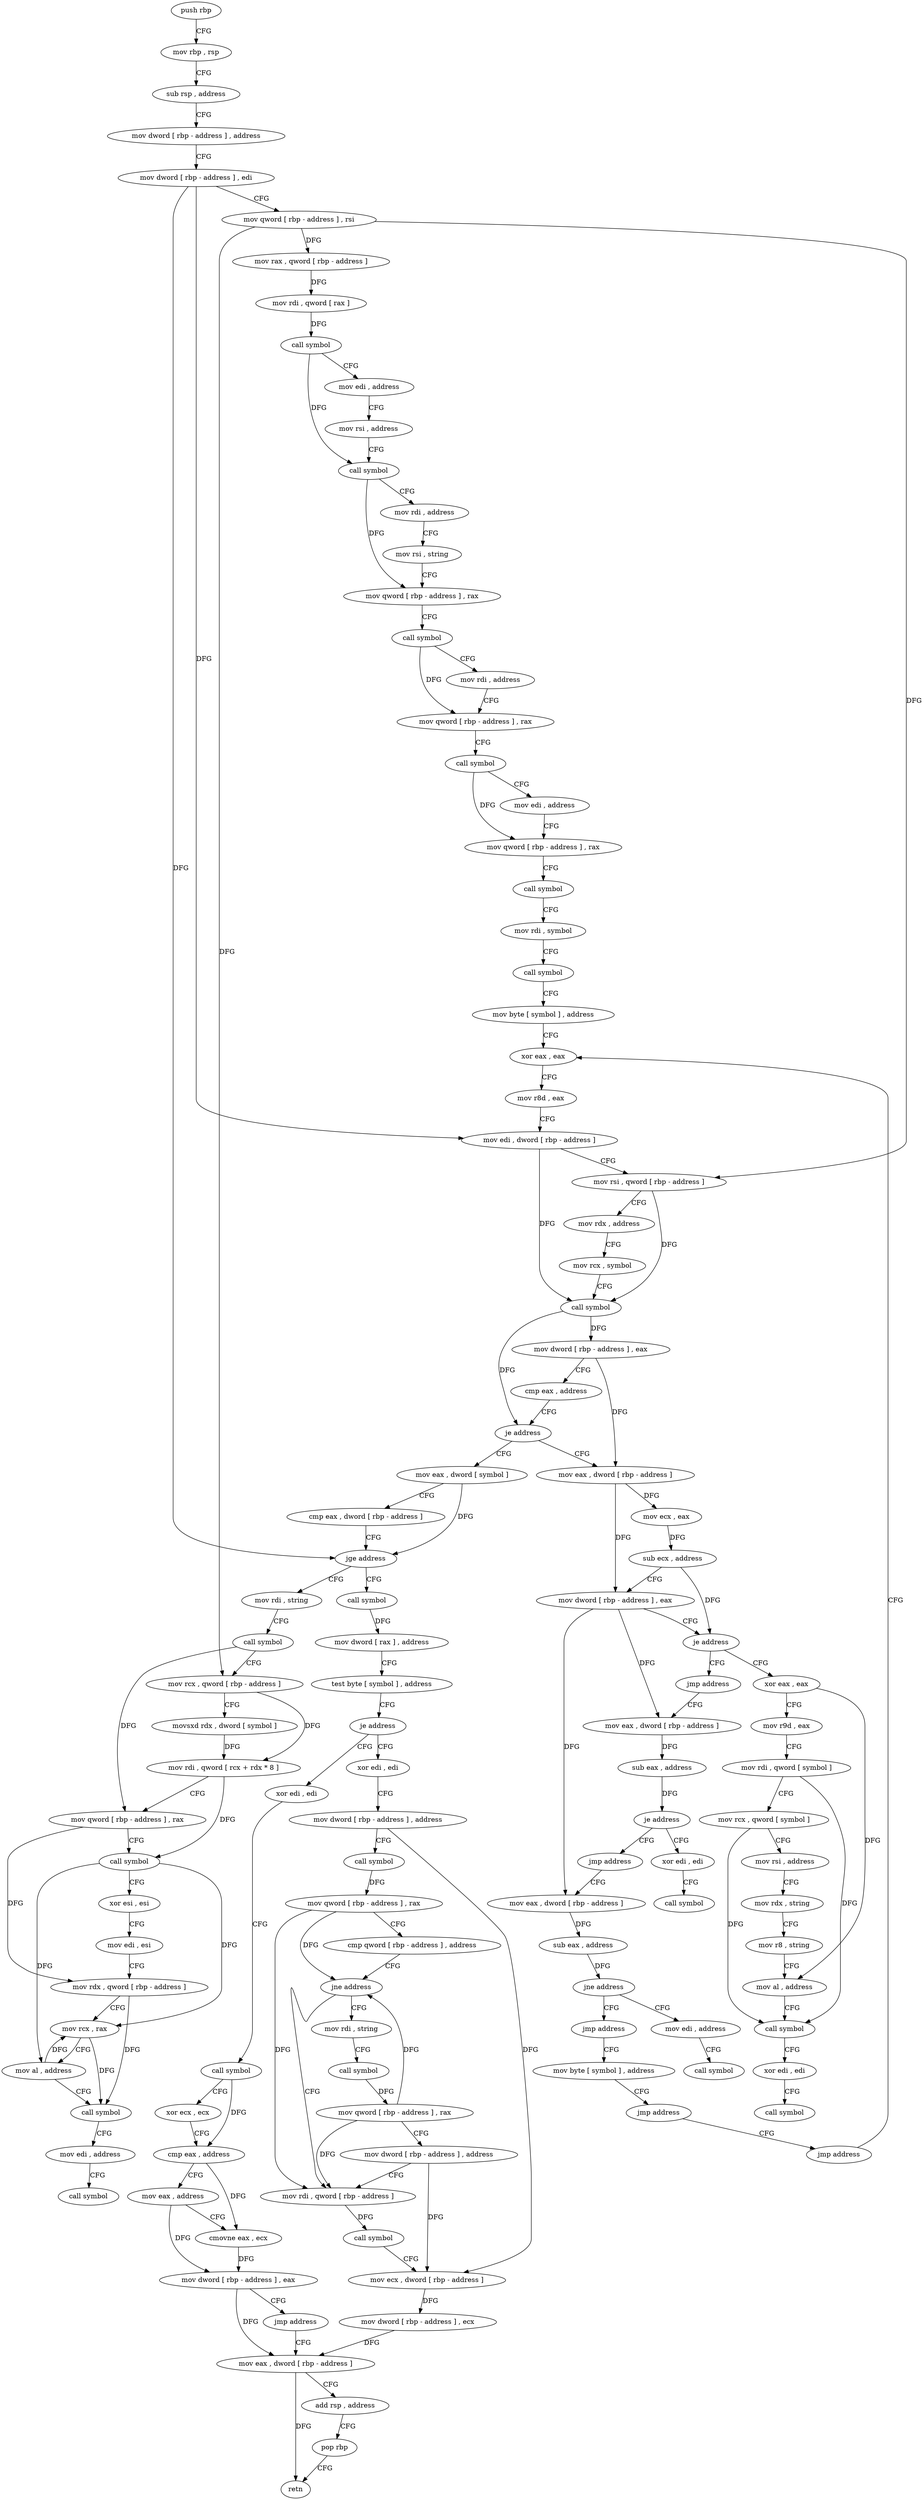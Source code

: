 digraph "func" {
"4200288" [label = "push rbp" ]
"4200289" [label = "mov rbp , rsp" ]
"4200292" [label = "sub rsp , address" ]
"4200296" [label = "mov dword [ rbp - address ] , address" ]
"4200303" [label = "mov dword [ rbp - address ] , edi" ]
"4200306" [label = "mov qword [ rbp - address ] , rsi" ]
"4200310" [label = "mov rax , qword [ rbp - address ]" ]
"4200314" [label = "mov rdi , qword [ rax ]" ]
"4200317" [label = "call symbol" ]
"4200322" [label = "mov edi , address" ]
"4200327" [label = "mov rsi , address" ]
"4200337" [label = "call symbol" ]
"4200342" [label = "mov rdi , address" ]
"4200352" [label = "mov rsi , string" ]
"4200362" [label = "mov qword [ rbp - address ] , rax" ]
"4200366" [label = "call symbol" ]
"4200371" [label = "mov rdi , address" ]
"4200381" [label = "mov qword [ rbp - address ] , rax" ]
"4200385" [label = "call symbol" ]
"4200390" [label = "mov edi , address" ]
"4200395" [label = "mov qword [ rbp - address ] , rax" ]
"4200399" [label = "call symbol" ]
"4200404" [label = "mov rdi , symbol" ]
"4200414" [label = "call symbol" ]
"4200419" [label = "mov byte [ symbol ] , address" ]
"4200427" [label = "xor eax , eax" ]
"4200637" [label = "mov eax , dword [ symbol ]" ]
"4200644" [label = "cmp eax , dword [ rbp - address ]" ]
"4200647" [label = "jge address" ]
"4200721" [label = "call symbol" ]
"4200653" [label = "mov rdi , string" ]
"4200476" [label = "mov eax , dword [ rbp - address ]" ]
"4200479" [label = "mov ecx , eax" ]
"4200481" [label = "sub ecx , address" ]
"4200487" [label = "mov dword [ rbp - address ] , eax" ]
"4200490" [label = "je address" ]
"4200557" [label = "xor eax , eax" ]
"4200496" [label = "jmp address" ]
"4200726" [label = "mov dword [ rax ] , address" ]
"4200732" [label = "test byte [ symbol ] , address" ]
"4200740" [label = "je address" ]
"4200774" [label = "xor edi , edi" ]
"4200746" [label = "xor edi , edi" ]
"4200663" [label = "call symbol" ]
"4200668" [label = "mov rcx , qword [ rbp - address ]" ]
"4200672" [label = "movsxd rdx , dword [ symbol ]" ]
"4200680" [label = "mov rdi , qword [ rcx + rdx * 8 ]" ]
"4200684" [label = "mov qword [ rbp - address ] , rax" ]
"4200688" [label = "call symbol" ]
"4200693" [label = "xor esi , esi" ]
"4200695" [label = "mov edi , esi" ]
"4200697" [label = "mov rdx , qword [ rbp - address ]" ]
"4200701" [label = "mov rcx , rax" ]
"4200704" [label = "mov al , address" ]
"4200706" [label = "call symbol" ]
"4200711" [label = "mov edi , address" ]
"4200716" [label = "call symbol" ]
"4200559" [label = "mov r9d , eax" ]
"4200562" [label = "mov rdi , qword [ symbol ]" ]
"4200570" [label = "mov rcx , qword [ symbol ]" ]
"4200578" [label = "mov rsi , address" ]
"4200588" [label = "mov rdx , string" ]
"4200598" [label = "mov r8 , string" ]
"4200608" [label = "mov al , address" ]
"4200610" [label = "call symbol" ]
"4200615" [label = "xor edi , edi" ]
"4200617" [label = "call symbol" ]
"4200501" [label = "mov eax , dword [ rbp - address ]" ]
"4200776" [label = "mov dword [ rbp - address ] , address" ]
"4200783" [label = "call symbol" ]
"4200788" [label = "mov qword [ rbp - address ] , rax" ]
"4200792" [label = "cmp qword [ rbp - address ] , address" ]
"4200797" [label = "jne address" ]
"4200829" [label = "mov rdi , qword [ rbp - address ]" ]
"4200803" [label = "mov rdi , string" ]
"4200748" [label = "call symbol" ]
"4200753" [label = "xor ecx , ecx" ]
"4200755" [label = "cmp eax , address" ]
"4200758" [label = "mov eax , address" ]
"4200763" [label = "cmovne eax , ecx" ]
"4200766" [label = "mov dword [ rbp - address ] , eax" ]
"4200769" [label = "jmp address" ]
"4200844" [label = "mov eax , dword [ rbp - address ]" ]
"4200504" [label = "sub eax , address" ]
"4200509" [label = "je address" ]
"4200550" [label = "xor edi , edi" ]
"4200515" [label = "jmp address" ]
"4200833" [label = "call symbol" ]
"4200838" [label = "mov ecx , dword [ rbp - address ]" ]
"4200841" [label = "mov dword [ rbp - address ] , ecx" ]
"4200813" [label = "call symbol" ]
"4200818" [label = "mov qword [ rbp - address ] , rax" ]
"4200822" [label = "mov dword [ rbp - address ] , address" ]
"4200847" [label = "add rsp , address" ]
"4200851" [label = "pop rbp" ]
"4200852" [label = "retn" ]
"4200552" [label = "call symbol" ]
"4200520" [label = "mov eax , dword [ rbp - address ]" ]
"4200523" [label = "sub eax , address" ]
"4200526" [label = "jne address" ]
"4200622" [label = "mov edi , address" ]
"4200532" [label = "jmp address" ]
"4200627" [label = "call symbol" ]
"4200537" [label = "mov byte [ symbol ] , address" ]
"4200545" [label = "jmp address" ]
"4200632" [label = "jmp address" ]
"4200429" [label = "mov r8d , eax" ]
"4200432" [label = "mov edi , dword [ rbp - address ]" ]
"4200435" [label = "mov rsi , qword [ rbp - address ]" ]
"4200439" [label = "mov rdx , address" ]
"4200449" [label = "mov rcx , symbol" ]
"4200459" [label = "call symbol" ]
"4200464" [label = "mov dword [ rbp - address ] , eax" ]
"4200467" [label = "cmp eax , address" ]
"4200470" [label = "je address" ]
"4200288" -> "4200289" [ label = "CFG" ]
"4200289" -> "4200292" [ label = "CFG" ]
"4200292" -> "4200296" [ label = "CFG" ]
"4200296" -> "4200303" [ label = "CFG" ]
"4200303" -> "4200306" [ label = "CFG" ]
"4200303" -> "4200432" [ label = "DFG" ]
"4200303" -> "4200647" [ label = "DFG" ]
"4200306" -> "4200310" [ label = "DFG" ]
"4200306" -> "4200435" [ label = "DFG" ]
"4200306" -> "4200668" [ label = "DFG" ]
"4200310" -> "4200314" [ label = "DFG" ]
"4200314" -> "4200317" [ label = "DFG" ]
"4200317" -> "4200322" [ label = "CFG" ]
"4200317" -> "4200337" [ label = "DFG" ]
"4200322" -> "4200327" [ label = "CFG" ]
"4200327" -> "4200337" [ label = "CFG" ]
"4200337" -> "4200342" [ label = "CFG" ]
"4200337" -> "4200362" [ label = "DFG" ]
"4200342" -> "4200352" [ label = "CFG" ]
"4200352" -> "4200362" [ label = "CFG" ]
"4200362" -> "4200366" [ label = "CFG" ]
"4200366" -> "4200371" [ label = "CFG" ]
"4200366" -> "4200381" [ label = "DFG" ]
"4200371" -> "4200381" [ label = "CFG" ]
"4200381" -> "4200385" [ label = "CFG" ]
"4200385" -> "4200390" [ label = "CFG" ]
"4200385" -> "4200395" [ label = "DFG" ]
"4200390" -> "4200395" [ label = "CFG" ]
"4200395" -> "4200399" [ label = "CFG" ]
"4200399" -> "4200404" [ label = "CFG" ]
"4200404" -> "4200414" [ label = "CFG" ]
"4200414" -> "4200419" [ label = "CFG" ]
"4200419" -> "4200427" [ label = "CFG" ]
"4200427" -> "4200429" [ label = "CFG" ]
"4200637" -> "4200644" [ label = "CFG" ]
"4200637" -> "4200647" [ label = "DFG" ]
"4200644" -> "4200647" [ label = "CFG" ]
"4200647" -> "4200721" [ label = "CFG" ]
"4200647" -> "4200653" [ label = "CFG" ]
"4200721" -> "4200726" [ label = "DFG" ]
"4200653" -> "4200663" [ label = "CFG" ]
"4200476" -> "4200479" [ label = "DFG" ]
"4200476" -> "4200487" [ label = "DFG" ]
"4200479" -> "4200481" [ label = "DFG" ]
"4200481" -> "4200487" [ label = "CFG" ]
"4200481" -> "4200490" [ label = "DFG" ]
"4200487" -> "4200490" [ label = "CFG" ]
"4200487" -> "4200501" [ label = "DFG" ]
"4200487" -> "4200520" [ label = "DFG" ]
"4200490" -> "4200557" [ label = "CFG" ]
"4200490" -> "4200496" [ label = "CFG" ]
"4200557" -> "4200559" [ label = "CFG" ]
"4200557" -> "4200608" [ label = "DFG" ]
"4200496" -> "4200501" [ label = "CFG" ]
"4200726" -> "4200732" [ label = "CFG" ]
"4200732" -> "4200740" [ label = "CFG" ]
"4200740" -> "4200774" [ label = "CFG" ]
"4200740" -> "4200746" [ label = "CFG" ]
"4200774" -> "4200776" [ label = "CFG" ]
"4200746" -> "4200748" [ label = "CFG" ]
"4200663" -> "4200668" [ label = "CFG" ]
"4200663" -> "4200684" [ label = "DFG" ]
"4200668" -> "4200672" [ label = "CFG" ]
"4200668" -> "4200680" [ label = "DFG" ]
"4200672" -> "4200680" [ label = "DFG" ]
"4200680" -> "4200684" [ label = "CFG" ]
"4200680" -> "4200688" [ label = "DFG" ]
"4200684" -> "4200688" [ label = "CFG" ]
"4200684" -> "4200697" [ label = "DFG" ]
"4200688" -> "4200693" [ label = "CFG" ]
"4200688" -> "4200701" [ label = "DFG" ]
"4200688" -> "4200704" [ label = "DFG" ]
"4200693" -> "4200695" [ label = "CFG" ]
"4200695" -> "4200697" [ label = "CFG" ]
"4200697" -> "4200701" [ label = "CFG" ]
"4200697" -> "4200706" [ label = "DFG" ]
"4200701" -> "4200704" [ label = "CFG" ]
"4200701" -> "4200706" [ label = "DFG" ]
"4200704" -> "4200706" [ label = "CFG" ]
"4200704" -> "4200701" [ label = "DFG" ]
"4200706" -> "4200711" [ label = "CFG" ]
"4200711" -> "4200716" [ label = "CFG" ]
"4200559" -> "4200562" [ label = "CFG" ]
"4200562" -> "4200570" [ label = "CFG" ]
"4200562" -> "4200610" [ label = "DFG" ]
"4200570" -> "4200578" [ label = "CFG" ]
"4200570" -> "4200610" [ label = "DFG" ]
"4200578" -> "4200588" [ label = "CFG" ]
"4200588" -> "4200598" [ label = "CFG" ]
"4200598" -> "4200608" [ label = "CFG" ]
"4200608" -> "4200610" [ label = "CFG" ]
"4200610" -> "4200615" [ label = "CFG" ]
"4200615" -> "4200617" [ label = "CFG" ]
"4200501" -> "4200504" [ label = "DFG" ]
"4200776" -> "4200783" [ label = "CFG" ]
"4200776" -> "4200838" [ label = "DFG" ]
"4200783" -> "4200788" [ label = "DFG" ]
"4200788" -> "4200792" [ label = "CFG" ]
"4200788" -> "4200797" [ label = "DFG" ]
"4200788" -> "4200829" [ label = "DFG" ]
"4200792" -> "4200797" [ label = "CFG" ]
"4200797" -> "4200829" [ label = "CFG" ]
"4200797" -> "4200803" [ label = "CFG" ]
"4200829" -> "4200833" [ label = "DFG" ]
"4200803" -> "4200813" [ label = "CFG" ]
"4200748" -> "4200753" [ label = "CFG" ]
"4200748" -> "4200755" [ label = "DFG" ]
"4200753" -> "4200755" [ label = "CFG" ]
"4200755" -> "4200758" [ label = "CFG" ]
"4200755" -> "4200763" [ label = "DFG" ]
"4200758" -> "4200763" [ label = "CFG" ]
"4200758" -> "4200766" [ label = "DFG" ]
"4200763" -> "4200766" [ label = "DFG" ]
"4200766" -> "4200769" [ label = "CFG" ]
"4200766" -> "4200844" [ label = "DFG" ]
"4200769" -> "4200844" [ label = "CFG" ]
"4200844" -> "4200847" [ label = "CFG" ]
"4200844" -> "4200852" [ label = "DFG" ]
"4200504" -> "4200509" [ label = "DFG" ]
"4200509" -> "4200550" [ label = "CFG" ]
"4200509" -> "4200515" [ label = "CFG" ]
"4200550" -> "4200552" [ label = "CFG" ]
"4200515" -> "4200520" [ label = "CFG" ]
"4200833" -> "4200838" [ label = "CFG" ]
"4200838" -> "4200841" [ label = "DFG" ]
"4200841" -> "4200844" [ label = "DFG" ]
"4200813" -> "4200818" [ label = "DFG" ]
"4200818" -> "4200822" [ label = "CFG" ]
"4200818" -> "4200797" [ label = "DFG" ]
"4200818" -> "4200829" [ label = "DFG" ]
"4200822" -> "4200829" [ label = "CFG" ]
"4200822" -> "4200838" [ label = "DFG" ]
"4200847" -> "4200851" [ label = "CFG" ]
"4200851" -> "4200852" [ label = "CFG" ]
"4200520" -> "4200523" [ label = "DFG" ]
"4200523" -> "4200526" [ label = "DFG" ]
"4200526" -> "4200622" [ label = "CFG" ]
"4200526" -> "4200532" [ label = "CFG" ]
"4200622" -> "4200627" [ label = "CFG" ]
"4200532" -> "4200537" [ label = "CFG" ]
"4200537" -> "4200545" [ label = "CFG" ]
"4200545" -> "4200632" [ label = "CFG" ]
"4200632" -> "4200427" [ label = "CFG" ]
"4200429" -> "4200432" [ label = "CFG" ]
"4200432" -> "4200435" [ label = "CFG" ]
"4200432" -> "4200459" [ label = "DFG" ]
"4200435" -> "4200439" [ label = "CFG" ]
"4200435" -> "4200459" [ label = "DFG" ]
"4200439" -> "4200449" [ label = "CFG" ]
"4200449" -> "4200459" [ label = "CFG" ]
"4200459" -> "4200464" [ label = "DFG" ]
"4200459" -> "4200470" [ label = "DFG" ]
"4200464" -> "4200467" [ label = "CFG" ]
"4200464" -> "4200476" [ label = "DFG" ]
"4200467" -> "4200470" [ label = "CFG" ]
"4200470" -> "4200637" [ label = "CFG" ]
"4200470" -> "4200476" [ label = "CFG" ]
}
